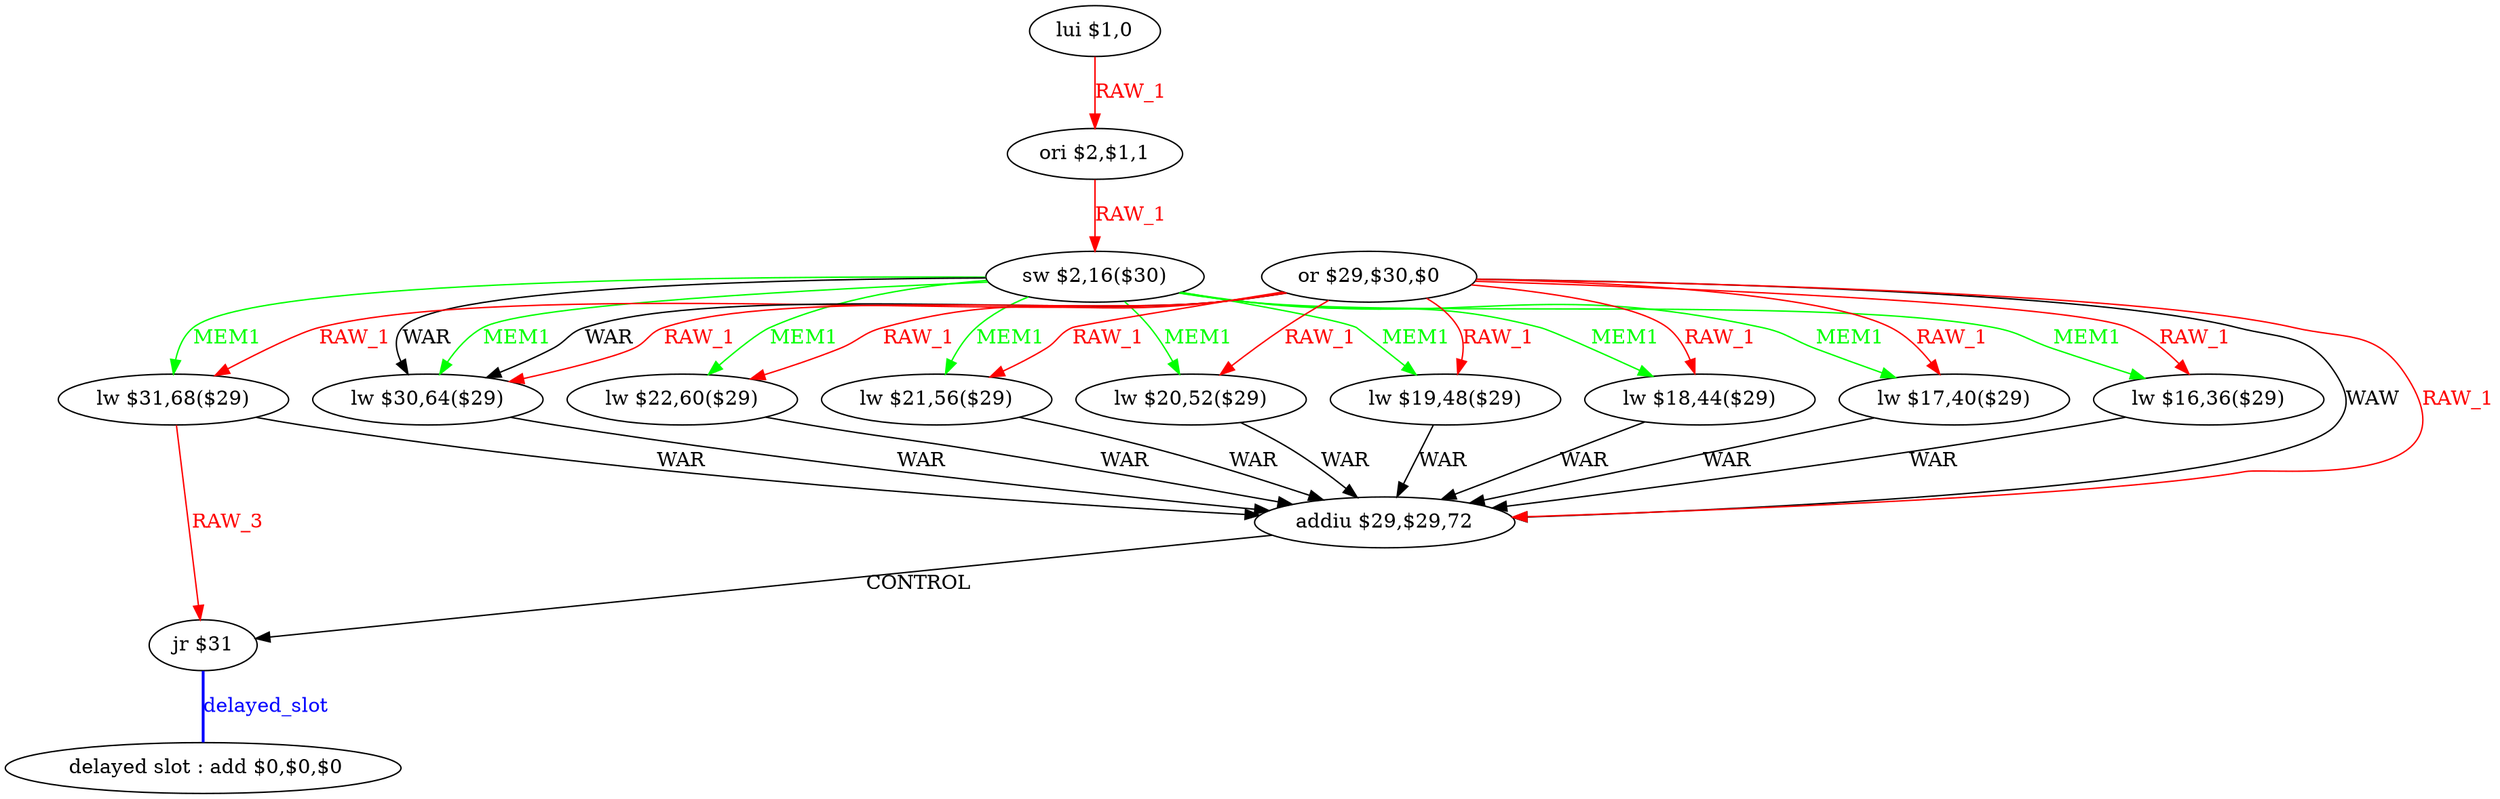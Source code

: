 digraph G1 {
node [shape = ellipse];
i15 [label = " delayed slot : add $0,$0,$0"] ;
i14 ->  i15 [style = bold, dir= none, fontcolor = blue, color = blue, label= "delayed_slot"];
i14 [label = "jr $31"] ;
i0 [label = "lui $1,0"] ;
i0 ->  i1 [color = red, fontcolor = red, label= "RAW_1"];
i1 [label = "ori $2,$1,1"] ;
i1 ->  i2 [color = red, fontcolor = red, label= "RAW_1"];
i2 [label = "sw $2,16($30)"] ;
i2 ->  i4 [color = green, fontcolor = green, label= "MEM1"];
i2 ->  i5 [label= "WAR"];
i2 ->  i5 [color = green, fontcolor = green, label= "MEM1"];
i2 ->  i6 [color = green, fontcolor = green, label= "MEM1"];
i2 ->  i7 [color = green, fontcolor = green, label= "MEM1"];
i2 ->  i8 [color = green, fontcolor = green, label= "MEM1"];
i2 ->  i9 [color = green, fontcolor = green, label= "MEM1"];
i2 ->  i10 [color = green, fontcolor = green, label= "MEM1"];
i2 ->  i11 [color = green, fontcolor = green, label= "MEM1"];
i2 ->  i12 [color = green, fontcolor = green, label= "MEM1"];
i4 [label = "lw $31,68($29)"] ;
i4 ->  i13 [label= "WAR"];
i4 ->  i14 [color = red, fontcolor = red, label= "RAW_3"];
i13 [label = "addiu $29,$29,72"] ;
i13 ->  i14 [label= "CONTROL"];
i5 [label = "lw $30,64($29)"] ;
i5 ->  i13 [label= "WAR"];
i6 [label = "lw $22,60($29)"] ;
i6 ->  i13 [label= "WAR"];
i7 [label = "lw $21,56($29)"] ;
i7 ->  i13 [label= "WAR"];
i8 [label = "lw $20,52($29)"] ;
i8 ->  i13 [label= "WAR"];
i9 [label = "lw $19,48($29)"] ;
i9 ->  i13 [label= "WAR"];
i10 [label = "lw $18,44($29)"] ;
i10 ->  i13 [label= "WAR"];
i11 [label = "lw $17,40($29)"] ;
i11 ->  i13 [label= "WAR"];
i12 [label = "lw $16,36($29)"] ;
i12 ->  i13 [label= "WAR"];
i3 [label = "or $29,$30,$0"] ;
i3 ->  i4 [color = red, fontcolor = red, label= "RAW_1"];
i3 ->  i5 [label= "WAR"];
i3 ->  i5 [color = red, fontcolor = red, label= "RAW_1"];
i3 ->  i6 [color = red, fontcolor = red, label= "RAW_1"];
i3 ->  i7 [color = red, fontcolor = red, label= "RAW_1"];
i3 ->  i8 [color = red, fontcolor = red, label= "RAW_1"];
i3 ->  i9 [color = red, fontcolor = red, label= "RAW_1"];
i3 ->  i10 [color = red, fontcolor = red, label= "RAW_1"];
i3 ->  i11 [color = red, fontcolor = red, label= "RAW_1"];
i3 ->  i12 [color = red, fontcolor = red, label= "RAW_1"];
i3 ->  i13 [label= "WAW"];
i3 ->  i13 [color = red, fontcolor = red, label= "RAW_1"];
}
